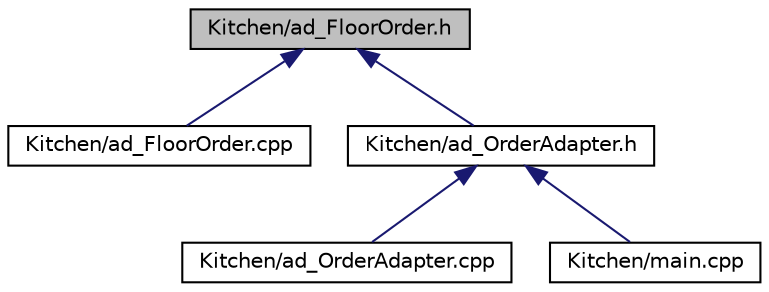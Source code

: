 digraph "Kitchen/ad_FloorOrder.h"
{
 // LATEX_PDF_SIZE
  edge [fontname="Helvetica",fontsize="10",labelfontname="Helvetica",labelfontsize="10"];
  node [fontname="Helvetica",fontsize="10",shape=record];
  Node1 [label="Kitchen/ad_FloorOrder.h",height=0.2,width=0.4,color="black", fillcolor="grey75", style="filled", fontcolor="black",tooltip="Defines the interface for representing an order placed on the restaurant floor."];
  Node1 -> Node2 [dir="back",color="midnightblue",fontsize="10",style="solid"];
  Node2 [label="Kitchen/ad_FloorOrder.cpp",height=0.2,width=0.4,color="black", fillcolor="white", style="filled",URL="$ad__FloorOrder_8cpp.html",tooltip=" "];
  Node1 -> Node3 [dir="back",color="midnightblue",fontsize="10",style="solid"];
  Node3 [label="Kitchen/ad_OrderAdapter.h",height=0.2,width=0.4,color="black", fillcolor="white", style="filled",URL="$ad__OrderAdapter_8h.html",tooltip="Defines the OrderAdapter class which adapts a floor order to a restaurant order."];
  Node3 -> Node4 [dir="back",color="midnightblue",fontsize="10",style="solid"];
  Node4 [label="Kitchen/ad_OrderAdapter.cpp",height=0.2,width=0.4,color="black", fillcolor="white", style="filled",URL="$ad__OrderAdapter_8cpp.html",tooltip=" "];
  Node3 -> Node5 [dir="back",color="midnightblue",fontsize="10",style="solid"];
  Node5 [label="Kitchen/main.cpp",height=0.2,width=0.4,color="black", fillcolor="white", style="filled",URL="$main_8cpp.html",tooltip=" "];
}
